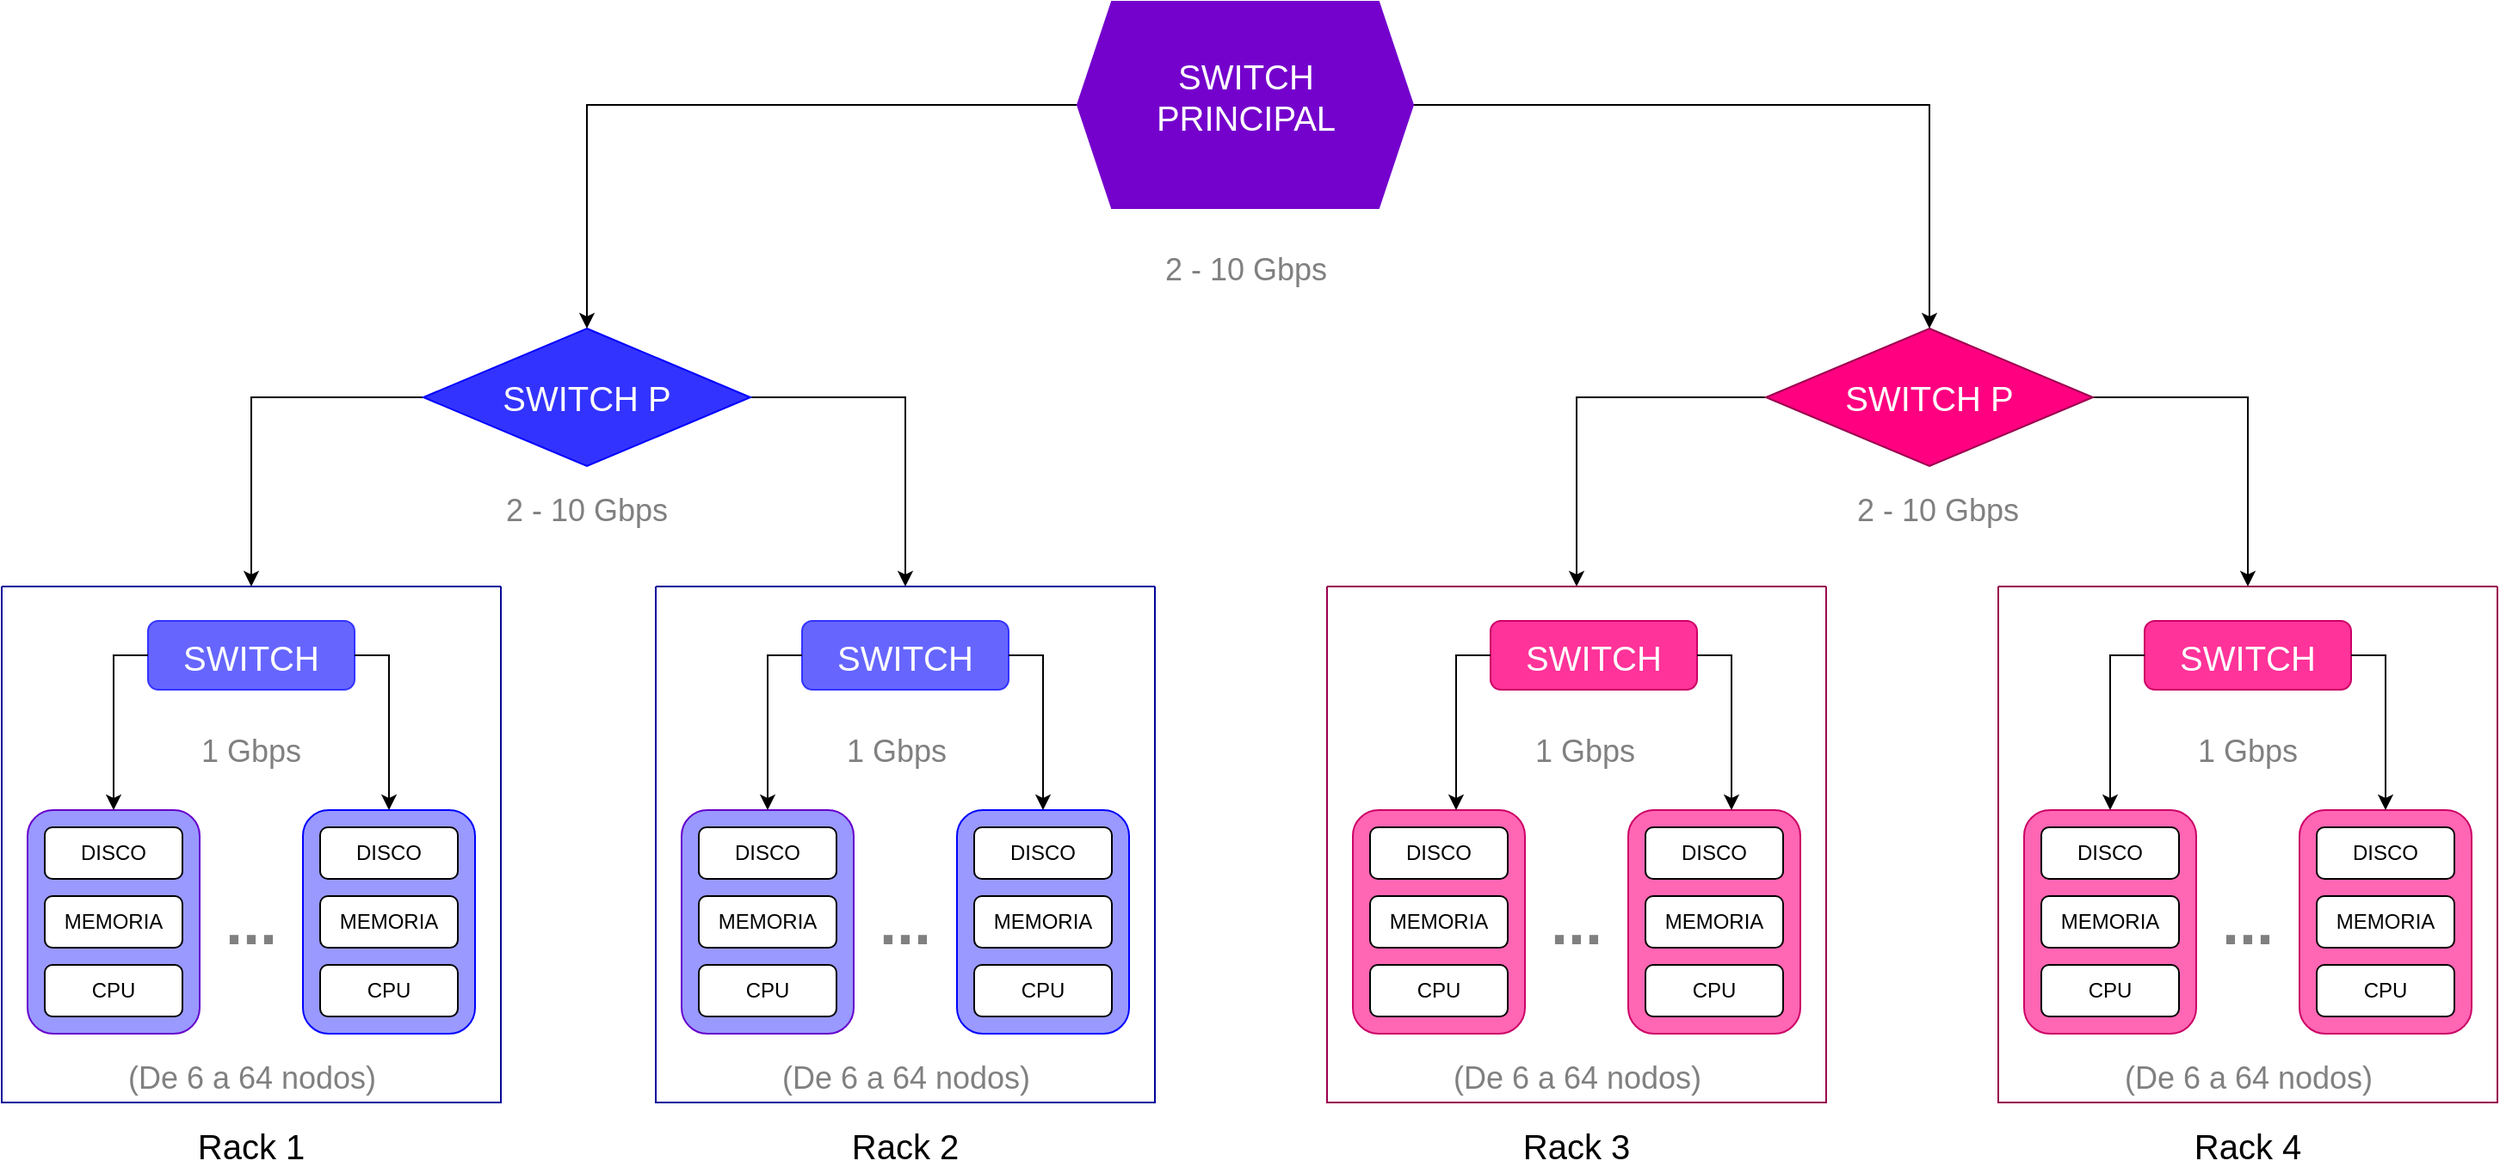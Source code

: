 <mxfile version="16.6.1" type="google"><diagram id="16-9qD8y0JMcIvsdOdbl" name="Page-1"><mxGraphModel dx="1509" dy="2151" grid="1" gridSize="10" guides="1" tooltips="1" connect="1" arrows="1" fold="1" page="1" pageScale="1" pageWidth="827" pageHeight="1169" math="0" shadow="0"><root><mxCell id="0"/><mxCell id="1" parent="0"/><mxCell id="8A3ntlbL7wNskqojLmGh-6" value="" style="rounded=1;whiteSpace=wrap;html=1;fillColor=#9999FF;strokeColor=#6600CC;" vertex="1" parent="1"><mxGeometry x="160" y="240" width="100" height="130" as="geometry"/></mxCell><mxCell id="8A3ntlbL7wNskqojLmGh-5" value="DISCO" style="rounded=1;whiteSpace=wrap;html=1;" vertex="1" parent="1"><mxGeometry x="170" y="250" width="80" height="30" as="geometry"/></mxCell><mxCell id="8A3ntlbL7wNskqojLmGh-4" value="MEMORIA" style="rounded=1;whiteSpace=wrap;html=1;" vertex="1" parent="1"><mxGeometry x="170" y="290" width="80" height="30" as="geometry"/></mxCell><mxCell id="8A3ntlbL7wNskqojLmGh-3" value="CPU" style="rounded=1;whiteSpace=wrap;html=1;" vertex="1" parent="1"><mxGeometry x="170" y="330" width="80" height="30" as="geometry"/></mxCell><mxCell id="8A3ntlbL7wNskqojLmGh-9" value="" style="rounded=1;whiteSpace=wrap;html=1;fillColor=#9999FF;strokeColor=#0000FF;" vertex="1" parent="1"><mxGeometry x="320" y="240" width="100" height="130" as="geometry"/></mxCell><mxCell id="8A3ntlbL7wNskqojLmGh-10" value="DISCO" style="rounded=1;whiteSpace=wrap;html=1;" vertex="1" parent="1"><mxGeometry x="330" y="250" width="80" height="30" as="geometry"/></mxCell><mxCell id="8A3ntlbL7wNskqojLmGh-11" value="MEMORIA" style="rounded=1;whiteSpace=wrap;html=1;" vertex="1" parent="1"><mxGeometry x="330" y="290" width="80" height="30" as="geometry"/></mxCell><mxCell id="8A3ntlbL7wNskqojLmGh-12" value="CPU" style="rounded=1;whiteSpace=wrap;html=1;" vertex="1" parent="1"><mxGeometry x="330" y="330" width="80" height="30" as="geometry"/></mxCell><mxCell id="8A3ntlbL7wNskqojLmGh-21" value="" style="rounded=1;whiteSpace=wrap;html=1;fillColor=#FF66B3;strokeColor=#CC0066;" vertex="1" parent="1"><mxGeometry x="930" y="240" width="100" height="130" as="geometry"/></mxCell><mxCell id="8A3ntlbL7wNskqojLmGh-22" value="DISCO" style="rounded=1;whiteSpace=wrap;html=1;" vertex="1" parent="1"><mxGeometry x="940" y="250" width="80" height="30" as="geometry"/></mxCell><mxCell id="8A3ntlbL7wNskqojLmGh-23" value="MEMORIA" style="rounded=1;whiteSpace=wrap;html=1;" vertex="1" parent="1"><mxGeometry x="940" y="290" width="80" height="30" as="geometry"/></mxCell><mxCell id="8A3ntlbL7wNskqojLmGh-24" value="CPU" style="rounded=1;whiteSpace=wrap;html=1;" vertex="1" parent="1"><mxGeometry x="940" y="330" width="80" height="30" as="geometry"/></mxCell><mxCell id="8A3ntlbL7wNskqojLmGh-38" value="&lt;font style=&quot;font-size: 36px&quot;&gt;&lt;b&gt;...&lt;/b&gt;&lt;/font&gt;" style="text;html=1;strokeColor=none;fillColor=none;align=center;verticalAlign=middle;whiteSpace=wrap;rounded=0;fontColor=#808080;" vertex="1" parent="1"><mxGeometry x="1030" y="290" width="60" height="30" as="geometry"/></mxCell><mxCell id="8A3ntlbL7wNskqojLmGh-40" value="&lt;font style=&quot;font-size: 36px&quot;&gt;&lt;b&gt;...&lt;/b&gt;&lt;/font&gt;" style="text;html=1;strokeColor=none;fillColor=none;align=center;verticalAlign=middle;whiteSpace=wrap;rounded=0;fontColor=#808080;" vertex="1" parent="1"><mxGeometry x="260" y="290" width="60" height="30" as="geometry"/></mxCell><mxCell id="8A3ntlbL7wNskqojLmGh-42" value="&lt;font style=&quot;font-size: 20px&quot; color=&quot;#ffffff&quot;&gt;SWITCH&lt;/font&gt;" style="rounded=1;whiteSpace=wrap;html=1;fontSize=36;fillColor=#6666FF;strokeColor=#3333FF;verticalAlign=bottom;" vertex="1" parent="1"><mxGeometry x="230" y="130" width="120" height="40" as="geometry"/></mxCell><mxCell id="8A3ntlbL7wNskqojLmGh-43" value="&lt;font style=&quot;font-size: 20px&quot; color=&quot;#ffffff&quot;&gt;SWITCH&lt;/font&gt;" style="rounded=1;whiteSpace=wrap;html=1;fontSize=36;fillColor=#6666FF;strokeColor=#3333FF;verticalAlign=bottom;" vertex="1" parent="1"><mxGeometry x="610" y="130" width="120" height="40" as="geometry"/></mxCell><mxCell id="8A3ntlbL7wNskqojLmGh-44" value="&lt;font style=&quot;font-size: 20px&quot; color=&quot;#ffffff&quot;&gt;SWITCH&lt;/font&gt;" style="rounded=1;whiteSpace=wrap;html=1;fontSize=36;fillColor=#FF3399;strokeColor=#CC0066;verticalAlign=bottom;" vertex="1" parent="1"><mxGeometry x="1010" y="130" width="120" height="40" as="geometry"/></mxCell><mxCell id="8A3ntlbL7wNskqojLmGh-45" value="&lt;font style=&quot;font-size: 20px&quot; color=&quot;#ffffff&quot;&gt;SWITCH&lt;/font&gt;" style="rounded=1;whiteSpace=wrap;html=1;fontSize=36;fillColor=#FF3399;strokeColor=#CC0066;verticalAlign=bottom;" vertex="1" parent="1"><mxGeometry x="1390" y="130" width="120" height="40" as="geometry"/></mxCell><mxCell id="8A3ntlbL7wNskqojLmGh-50" value="" style="rounded=1;whiteSpace=wrap;html=1;fillColor=#FF66B3;strokeColor=#CC0066;" vertex="1" parent="1"><mxGeometry x="1090" y="240" width="100" height="130" as="geometry"/></mxCell><mxCell id="8A3ntlbL7wNskqojLmGh-51" value="DISCO" style="rounded=1;whiteSpace=wrap;html=1;" vertex="1" parent="1"><mxGeometry x="1100" y="250" width="80" height="30" as="geometry"/></mxCell><mxCell id="8A3ntlbL7wNskqojLmGh-52" value="MEMORIA" style="rounded=1;whiteSpace=wrap;html=1;" vertex="1" parent="1"><mxGeometry x="1100" y="290" width="80" height="30" as="geometry"/></mxCell><mxCell id="8A3ntlbL7wNskqojLmGh-53" value="CPU" style="rounded=1;whiteSpace=wrap;html=1;" vertex="1" parent="1"><mxGeometry x="1100" y="330" width="80" height="30" as="geometry"/></mxCell><mxCell id="8A3ntlbL7wNskqojLmGh-54" value="" style="rounded=1;whiteSpace=wrap;html=1;fillColor=#FF66B3;strokeColor=#CC0066;" vertex="1" parent="1"><mxGeometry x="1320" y="240" width="100" height="130" as="geometry"/></mxCell><mxCell id="8A3ntlbL7wNskqojLmGh-55" value="DISCO" style="rounded=1;whiteSpace=wrap;html=1;" vertex="1" parent="1"><mxGeometry x="1330" y="250" width="80" height="30" as="geometry"/></mxCell><mxCell id="8A3ntlbL7wNskqojLmGh-56" value="MEMORIA" style="rounded=1;whiteSpace=wrap;html=1;" vertex="1" parent="1"><mxGeometry x="1330" y="290" width="80" height="30" as="geometry"/></mxCell><mxCell id="8A3ntlbL7wNskqojLmGh-57" value="CPU" style="rounded=1;whiteSpace=wrap;html=1;" vertex="1" parent="1"><mxGeometry x="1330" y="330" width="80" height="30" as="geometry"/></mxCell><mxCell id="8A3ntlbL7wNskqojLmGh-58" value="&lt;font style=&quot;font-size: 36px&quot;&gt;&lt;b&gt;...&lt;/b&gt;&lt;/font&gt;" style="text;html=1;strokeColor=none;fillColor=none;align=center;verticalAlign=middle;whiteSpace=wrap;rounded=0;fontColor=#808080;" vertex="1" parent="1"><mxGeometry x="1420" y="290" width="60" height="30" as="geometry"/></mxCell><mxCell id="8A3ntlbL7wNskqojLmGh-59" value="" style="rounded=1;whiteSpace=wrap;html=1;fillColor=#FF66B3;strokeColor=#CC0066;" vertex="1" parent="1"><mxGeometry x="1480" y="240" width="100" height="130" as="geometry"/></mxCell><mxCell id="8A3ntlbL7wNskqojLmGh-60" value="DISCO" style="rounded=1;whiteSpace=wrap;html=1;" vertex="1" parent="1"><mxGeometry x="1490" y="250" width="80" height="30" as="geometry"/></mxCell><mxCell id="8A3ntlbL7wNskqojLmGh-61" value="MEMORIA" style="rounded=1;whiteSpace=wrap;html=1;" vertex="1" parent="1"><mxGeometry x="1490" y="290" width="80" height="30" as="geometry"/></mxCell><mxCell id="8A3ntlbL7wNskqojLmGh-62" value="CPU" style="rounded=1;whiteSpace=wrap;html=1;" vertex="1" parent="1"><mxGeometry x="1490" y="330" width="80" height="30" as="geometry"/></mxCell><mxCell id="8A3ntlbL7wNskqojLmGh-63" value="" style="rounded=1;whiteSpace=wrap;html=1;fillColor=#9999FF;strokeColor=#6600CC;" vertex="1" parent="1"><mxGeometry x="540" y="240" width="100" height="130" as="geometry"/></mxCell><mxCell id="8A3ntlbL7wNskqojLmGh-64" value="DISCO" style="rounded=1;whiteSpace=wrap;html=1;" vertex="1" parent="1"><mxGeometry x="550" y="250" width="80" height="30" as="geometry"/></mxCell><mxCell id="8A3ntlbL7wNskqojLmGh-65" value="MEMORIA" style="rounded=1;whiteSpace=wrap;html=1;" vertex="1" parent="1"><mxGeometry x="550" y="290" width="80" height="30" as="geometry"/></mxCell><mxCell id="8A3ntlbL7wNskqojLmGh-66" value="CPU" style="rounded=1;whiteSpace=wrap;html=1;" vertex="1" parent="1"><mxGeometry x="550" y="330" width="80" height="30" as="geometry"/></mxCell><mxCell id="8A3ntlbL7wNskqojLmGh-67" value="" style="rounded=1;whiteSpace=wrap;html=1;fillColor=#9999FF;strokeColor=#0000FF;" vertex="1" parent="1"><mxGeometry x="700" y="240" width="100" height="130" as="geometry"/></mxCell><mxCell id="8A3ntlbL7wNskqojLmGh-68" value="DISCO" style="rounded=1;whiteSpace=wrap;html=1;" vertex="1" parent="1"><mxGeometry x="710" y="250" width="80" height="30" as="geometry"/></mxCell><mxCell id="8A3ntlbL7wNskqojLmGh-69" value="MEMORIA" style="rounded=1;whiteSpace=wrap;html=1;" vertex="1" parent="1"><mxGeometry x="710" y="290" width="80" height="30" as="geometry"/></mxCell><mxCell id="8A3ntlbL7wNskqojLmGh-70" value="CPU" style="rounded=1;whiteSpace=wrap;html=1;" vertex="1" parent="1"><mxGeometry x="710" y="330" width="80" height="30" as="geometry"/></mxCell><mxCell id="8A3ntlbL7wNskqojLmGh-71" value="&lt;font style=&quot;font-size: 36px&quot;&gt;&lt;b&gt;...&lt;/b&gt;&lt;/font&gt;" style="text;html=1;strokeColor=none;fillColor=none;align=center;verticalAlign=middle;whiteSpace=wrap;rounded=0;fontColor=#808080;" vertex="1" parent="1"><mxGeometry x="640" y="290" width="60" height="30" as="geometry"/></mxCell><mxCell id="8A3ntlbL7wNskqojLmGh-83" style="edgeStyle=orthogonalEdgeStyle;rounded=0;orthogonalLoop=1;jettySize=auto;html=1;exitX=0;exitY=0.5;exitDx=0;exitDy=0;entryX=0.5;entryY=0;entryDx=0;entryDy=0;fontSize=20;fontColor=#000000;" edge="1" parent="1" source="8A3ntlbL7wNskqojLmGh-72" target="8A3ntlbL7wNskqojLmGh-74"><mxGeometry relative="1" as="geometry"/></mxCell><mxCell id="8A3ntlbL7wNskqojLmGh-84" style="edgeStyle=orthogonalEdgeStyle;rounded=0;orthogonalLoop=1;jettySize=auto;html=1;exitX=1;exitY=0.5;exitDx=0;exitDy=0;entryX=0.5;entryY=0;entryDx=0;entryDy=0;fontSize=20;fontColor=#000000;" edge="1" parent="1" source="8A3ntlbL7wNskqojLmGh-72" target="8A3ntlbL7wNskqojLmGh-75"><mxGeometry relative="1" as="geometry"/></mxCell><mxCell id="8A3ntlbL7wNskqojLmGh-72" value="SWITCH P" style="rhombus;whiteSpace=wrap;html=1;fontSize=20;fontColor=#FFFFFF;strokeColor=#0000FF;fillColor=#3333FF;gradientColor=none;" vertex="1" parent="1"><mxGeometry x="390" y="-40" width="190" height="80" as="geometry"/></mxCell><mxCell id="8A3ntlbL7wNskqojLmGh-85" style="edgeStyle=orthogonalEdgeStyle;rounded=0;orthogonalLoop=1;jettySize=auto;html=1;exitX=0;exitY=0.5;exitDx=0;exitDy=0;entryX=0.5;entryY=0;entryDx=0;entryDy=0;fontSize=20;fontColor=#000000;" edge="1" parent="1" source="8A3ntlbL7wNskqojLmGh-73" target="8A3ntlbL7wNskqojLmGh-78"><mxGeometry relative="1" as="geometry"/></mxCell><mxCell id="8A3ntlbL7wNskqojLmGh-86" style="edgeStyle=orthogonalEdgeStyle;rounded=0;orthogonalLoop=1;jettySize=auto;html=1;exitX=1;exitY=0.5;exitDx=0;exitDy=0;entryX=0.5;entryY=0;entryDx=0;entryDy=0;fontSize=20;fontColor=#000000;" edge="1" parent="1" source="8A3ntlbL7wNskqojLmGh-73" target="8A3ntlbL7wNskqojLmGh-76"><mxGeometry relative="1" as="geometry"/></mxCell><mxCell id="8A3ntlbL7wNskqojLmGh-73" value="SWITCH P" style="rhombus;whiteSpace=wrap;html=1;fontSize=20;fontColor=#FFFFFF;strokeColor=#99004D;fillColor=#FF0080;gradientColor=none;" vertex="1" parent="1"><mxGeometry x="1170" y="-40" width="190" height="80" as="geometry"/></mxCell><mxCell id="8A3ntlbL7wNskqojLmGh-74" value="" style="swimlane;startSize=0;fontSize=20;fontColor=#FFFFFF;strokeColor=#000099;fillColor=#0000CC;gradientColor=none;" vertex="1" parent="1"><mxGeometry x="145" y="110" width="290" height="300" as="geometry"/></mxCell><mxCell id="8A3ntlbL7wNskqojLmGh-108" value="&lt;font color=&quot;#808080&quot; style=&quot;font-size: 18px&quot;&gt;1 Gbps&lt;/font&gt;" style="text;html=1;strokeColor=none;fillColor=none;align=center;verticalAlign=middle;whiteSpace=wrap;rounded=0;fontSize=20;fontColor=#FFFFFF;" vertex="1" parent="8A3ntlbL7wNskqojLmGh-74"><mxGeometry x="100" y="80" width="90" height="30" as="geometry"/></mxCell><mxCell id="8A3ntlbL7wNskqojLmGh-115" value="&lt;font color=&quot;#808080&quot; style=&quot;font-size: 18px&quot;&gt;(De 6 a 64 nodos)&lt;/font&gt;" style="text;html=1;strokeColor=none;fillColor=none;align=center;verticalAlign=middle;whiteSpace=wrap;rounded=0;fontSize=20;fontColor=#FFFFFF;" vertex="1" parent="8A3ntlbL7wNskqojLmGh-74"><mxGeometry x="47.5" y="270" width="195" height="30" as="geometry"/></mxCell><mxCell id="8A3ntlbL7wNskqojLmGh-75" value="" style="swimlane;startSize=0;fontSize=20;fontColor=#FFFFFF;strokeColor=#000099;fillColor=#0000CC;gradientColor=none;" vertex="1" parent="1"><mxGeometry x="525" y="110" width="290" height="300" as="geometry"/></mxCell><mxCell id="8A3ntlbL7wNskqojLmGh-102" value="" style="endArrow=classic;html=1;rounded=0;fontSize=20;fontColor=#FFFFFF;entryX=0.5;entryY=0;entryDx=0;entryDy=0;exitX=0;exitY=0.5;exitDx=0;exitDy=0;" edge="1" parent="8A3ntlbL7wNskqojLmGh-75"><mxGeometry width="50" height="50" relative="1" as="geometry"><mxPoint x="85.0" y="40.0" as="sourcePoint"/><mxPoint x="65.0" y="130.0" as="targetPoint"/><Array as="points"><mxPoint x="65" y="40"/></Array></mxGeometry></mxCell><mxCell id="8A3ntlbL7wNskqojLmGh-103" value="" style="endArrow=classic;html=1;rounded=0;fontSize=20;fontColor=#FFFFFF;entryX=0.5;entryY=0;entryDx=0;entryDy=0;exitX=1;exitY=0.5;exitDx=0;exitDy=0;" edge="1" parent="8A3ntlbL7wNskqojLmGh-75"><mxGeometry width="50" height="50" relative="1" as="geometry"><mxPoint x="205" y="40.0" as="sourcePoint"/><mxPoint x="225" y="130.0" as="targetPoint"/><Array as="points"><mxPoint x="225" y="40"/></Array></mxGeometry></mxCell><mxCell id="8A3ntlbL7wNskqojLmGh-109" value="&lt;font color=&quot;#808080&quot; style=&quot;font-size: 18px&quot;&gt;1 Gbps&lt;/font&gt;" style="text;html=1;strokeColor=none;fillColor=none;align=center;verticalAlign=middle;whiteSpace=wrap;rounded=0;fontSize=20;fontColor=#FFFFFF;" vertex="1" parent="8A3ntlbL7wNskqojLmGh-75"><mxGeometry x="95" y="80" width="90" height="30" as="geometry"/></mxCell><mxCell id="8A3ntlbL7wNskqojLmGh-117" value="&lt;font color=&quot;#808080&quot; style=&quot;font-size: 18px&quot;&gt;(De 6 a 64 nodos)&lt;/font&gt;" style="text;html=1;strokeColor=none;fillColor=none;align=center;verticalAlign=middle;whiteSpace=wrap;rounded=0;fontSize=20;fontColor=#FFFFFF;" vertex="1" parent="8A3ntlbL7wNskqojLmGh-75"><mxGeometry x="47.5" y="270" width="195" height="30" as="geometry"/></mxCell><mxCell id="8A3ntlbL7wNskqojLmGh-76" value="" style="swimlane;startSize=0;fontSize=20;fontColor=#FFFFFF;strokeColor=#99004D;fillColor=#0000CC;gradientColor=none;" vertex="1" parent="1"><mxGeometry x="1305" y="110" width="290" height="300" as="geometry"/></mxCell><mxCell id="8A3ntlbL7wNskqojLmGh-106" value="" style="endArrow=classic;html=1;rounded=0;fontSize=20;fontColor=#FFFFFF;entryX=0.5;entryY=0;entryDx=0;entryDy=0;exitX=0;exitY=0.5;exitDx=0;exitDy=0;" edge="1" parent="8A3ntlbL7wNskqojLmGh-76"><mxGeometry width="50" height="50" relative="1" as="geometry"><mxPoint x="85" y="40.0" as="sourcePoint"/><mxPoint x="65" y="130.0" as="targetPoint"/><Array as="points"><mxPoint x="65" y="40"/></Array></mxGeometry></mxCell><mxCell id="8A3ntlbL7wNskqojLmGh-107" value="" style="endArrow=classic;html=1;rounded=0;fontSize=20;fontColor=#FFFFFF;entryX=0.5;entryY=0;entryDx=0;entryDy=0;exitX=1;exitY=0.5;exitDx=0;exitDy=0;" edge="1" parent="8A3ntlbL7wNskqojLmGh-76"><mxGeometry width="50" height="50" relative="1" as="geometry"><mxPoint x="205.0" y="40.0" as="sourcePoint"/><mxPoint x="225.0" y="130.0" as="targetPoint"/><Array as="points"><mxPoint x="225" y="40"/></Array></mxGeometry></mxCell><mxCell id="8A3ntlbL7wNskqojLmGh-111" value="&lt;font color=&quot;#808080&quot; style=&quot;font-size: 18px&quot;&gt;1 Gbps&lt;/font&gt;" style="text;html=1;strokeColor=none;fillColor=none;align=center;verticalAlign=middle;whiteSpace=wrap;rounded=0;fontSize=20;fontColor=#FFFFFF;" vertex="1" parent="8A3ntlbL7wNskqojLmGh-76"><mxGeometry x="100" y="80" width="90" height="30" as="geometry"/></mxCell><mxCell id="8A3ntlbL7wNskqojLmGh-119" value="&lt;font color=&quot;#808080&quot; style=&quot;font-size: 18px&quot;&gt;(De 6 a 64 nodos)&lt;/font&gt;" style="text;html=1;strokeColor=none;fillColor=none;align=center;verticalAlign=middle;whiteSpace=wrap;rounded=0;fontSize=20;fontColor=#FFFFFF;" vertex="1" parent="8A3ntlbL7wNskqojLmGh-76"><mxGeometry x="47.5" y="270" width="195" height="30" as="geometry"/></mxCell><mxCell id="8A3ntlbL7wNskqojLmGh-78" value="" style="swimlane;startSize=0;fontSize=20;fontColor=#FFFFFF;strokeColor=#99004D;fillColor=#0000CC;gradientColor=none;" vertex="1" parent="1"><mxGeometry x="915" y="110" width="290" height="300" as="geometry"/></mxCell><mxCell id="8A3ntlbL7wNskqojLmGh-104" value="" style="endArrow=classic;html=1;rounded=0;fontSize=20;fontColor=#FFFFFF;entryX=0.5;entryY=0;entryDx=0;entryDy=0;exitX=0;exitY=0.5;exitDx=0;exitDy=0;" edge="1" parent="8A3ntlbL7wNskqojLmGh-78"><mxGeometry width="50" height="50" relative="1" as="geometry"><mxPoint x="95" y="40.0" as="sourcePoint"/><mxPoint x="75" y="130.0" as="targetPoint"/><Array as="points"><mxPoint x="75" y="40"/></Array></mxGeometry></mxCell><mxCell id="8A3ntlbL7wNskqojLmGh-105" value="" style="endArrow=classic;html=1;rounded=0;fontSize=20;fontColor=#FFFFFF;entryX=0.5;entryY=0;entryDx=0;entryDy=0;exitX=1;exitY=0.5;exitDx=0;exitDy=0;" edge="1" parent="8A3ntlbL7wNskqojLmGh-78"><mxGeometry width="50" height="50" relative="1" as="geometry"><mxPoint x="215" y="40.0" as="sourcePoint"/><mxPoint x="235" y="130.0" as="targetPoint"/><Array as="points"><mxPoint x="235" y="40"/></Array></mxGeometry></mxCell><mxCell id="8A3ntlbL7wNskqojLmGh-110" value="&lt;font color=&quot;#808080&quot; style=&quot;font-size: 18px&quot;&gt;1 Gbps&lt;/font&gt;" style="text;html=1;strokeColor=none;fillColor=none;align=center;verticalAlign=middle;whiteSpace=wrap;rounded=0;fontSize=20;fontColor=#FFFFFF;" vertex="1" parent="8A3ntlbL7wNskqojLmGh-78"><mxGeometry x="105" y="80" width="90" height="30" as="geometry"/></mxCell><mxCell id="8A3ntlbL7wNskqojLmGh-118" value="&lt;font color=&quot;#808080&quot; style=&quot;font-size: 18px&quot;&gt;(De 6 a 64 nodos)&lt;/font&gt;" style="text;html=1;strokeColor=none;fillColor=none;align=center;verticalAlign=middle;whiteSpace=wrap;rounded=0;fontSize=20;fontColor=#FFFFFF;" vertex="1" parent="8A3ntlbL7wNskqojLmGh-78"><mxGeometry x="47.5" y="270" width="195" height="30" as="geometry"/></mxCell><mxCell id="8A3ntlbL7wNskqojLmGh-79" value="&lt;font color=&quot;#000000&quot;&gt;&lt;span&gt;Rack 1&lt;/span&gt;&lt;/font&gt;" style="text;html=1;strokeColor=none;fillColor=none;align=center;verticalAlign=middle;whiteSpace=wrap;rounded=0;fontSize=20;fontColor=#FFFFFF;" vertex="1" parent="1"><mxGeometry x="245" y="420" width="90" height="30" as="geometry"/></mxCell><mxCell id="8A3ntlbL7wNskqojLmGh-80" value="&lt;font color=&quot;#000000&quot;&gt;&lt;span&gt;Rack 2&lt;/span&gt;&lt;/font&gt;&lt;span style=&quot;color: rgba(0 , 0 , 0 , 0) ; font-family: monospace ; font-size: 0px&quot;&gt;%3CmxGraphModel%3E%3Croot%3E%3CmxCell%20id%3D%220%22%2F%3E%3CmxCell%20id%3D%221%22%20parent%3D%220%22%2F%3E%3CmxCell%20id%3D%222%22%20value%3D%22%26lt%3Bfont%20color%3D%26quot%3B%23000000%26quot%3B%26gt%3B%26lt%3Bspan%26gt%3BRack%201%26lt%3B%2Fspan%26gt%3B%26lt%3B%2Ffont%26gt%3B%22%20style%3D%22text%3Bhtml%3D1%3BstrokeColor%3Dnone%3BfillColor%3Dnone%3Balign%3Dcenter%3BverticalAlign%3Dmiddle%3BwhiteSpace%3Dwrap%3Brounded%3D0%3BfontSize%3D20%3BfontColor%3D%23FFFFFF%3B%22%20vertex%3D%221%22%20parent%3D%221%22%3E%3CmxGeometry%20x%3D%22245%22%20y%3D%22420%22%20width%3D%2290%22%20height%3D%2230%22%20as%3D%22geometry%22%2F%3E%3C%2FmxCell%3E%3C%2Froot%3E%3C%2FmxGraphModel%3E&lt;/span&gt;" style="text;html=1;strokeColor=none;fillColor=none;align=center;verticalAlign=middle;whiteSpace=wrap;rounded=0;fontSize=20;fontColor=#FFFFFF;" vertex="1" parent="1"><mxGeometry x="625" y="420" width="90" height="30" as="geometry"/></mxCell><mxCell id="8A3ntlbL7wNskqojLmGh-81" value="&lt;font color=&quot;#000000&quot;&gt;&lt;span&gt;Rack 3&lt;/span&gt;&lt;/font&gt;&lt;span style=&quot;color: rgba(0 , 0 , 0 , 0) ; font-family: monospace ; font-size: 0px&quot;&gt;%3CmxGraphModel%3E%3Croot%3E%3CmxCell%20id%3D%220%22%2F%3E%3CmxCell%20id%3D%221%22%20parent%3D%220%22%2F%3E%3CmxCell%20id%3D%222%22%20value%3D%22%26lt%3Bfont%20color%3D%26quot%3B%23000000%26quot%3B%26gt%3B%26lt%3Bspan%26gt%3BRack%201%26lt%3B%2Fspan%26gt%3B%26lt%3B%2Ffont%26gt%3B%22%20style%3D%22text%3Bhtml%3D1%3BstrokeColor%3Dnone%3BfillColor%3Dnone%3Balign%3Dcenter%3BverticalAlign%3Dmiddle%3BwhiteSpace%3Dwrap%3Brounded%3D0%3BfontSize%3D20%3BfontColor%3D%23FFFFFF%3B%22%20vertex%3D%221%22%20parent%3D%221%22%3E%3CmxGeometry%20x%3D%22245%22%20y%3D%22420%22%20width%3D%2290%22%20height%3D%2230%22%20as%3D%22geometry%22%2F%3E%3C%2FmxCell%3E%3C%2Froot%3E%3C%2FmxGraphModel%3&lt;/span&gt;" style="text;html=1;strokeColor=none;fillColor=none;align=center;verticalAlign=middle;whiteSpace=wrap;rounded=0;fontSize=20;fontColor=#FFFFFF;" vertex="1" parent="1"><mxGeometry x="1015" y="420" width="90" height="30" as="geometry"/></mxCell><mxCell id="8A3ntlbL7wNskqojLmGh-82" value="&lt;font color=&quot;#000000&quot;&gt;&lt;span&gt;Rack 4&lt;/span&gt;&lt;/font&gt;&lt;span style=&quot;color: rgba(0 , 0 , 0 , 0) ; font-family: monospace ; font-size: 0px&quot;&gt;%3CmxGraphModel%3E%3Croot%3E%3CmxCell%20id%3D%220%22%2F%3E%3CmxCell%20id%3D%221%22%20parent%3D%220%22%2F%3E%3CmxCell%20id%3D%222%22%20value%3D%22%26lt%3Bfont%20color%3D%26quot%3B%23000000%26quot%3B%26gt%3B%26lt%3Bspan%26gt%3BRack%201%26lt%3B%2Fspan%26gt%3B%26lt%3B%2Ffont%26gt%3B%22%20style%3D%22text%3Bhtml%3D1%3BstrokeColor%3Dnone%3BfillColor%3Dnone%3Balign%3Dcenter%3BverticalAlign%3Dmiddle%3BwhiteSpace%3Dwrap%3Brounded%3D0%3BfontSize%3D20%3BfontColor%3D%23FFFFFF%3B%22%20vertex%3D%221%22%20parent%3D%221%22%3E%3CmxGeometry%20x%3D%22245%22%20y%3D%22420%22%20width%3D%2290%22%20height%3D%2230%22%20as%3D%22geometry%22%2F%3E%3C%2FmxCell%3E%3C%2Froot%3E%3C%2FmxGraphModel%3&lt;/span&gt;" style="text;html=1;strokeColor=none;fillColor=none;align=center;verticalAlign=middle;whiteSpace=wrap;rounded=0;fontSize=20;fontColor=#FFFFFF;" vertex="1" parent="1"><mxGeometry x="1405" y="420" width="90" height="30" as="geometry"/></mxCell><mxCell id="8A3ntlbL7wNskqojLmGh-92" style="edgeStyle=orthogonalEdgeStyle;rounded=0;orthogonalLoop=1;jettySize=auto;html=1;exitX=0;exitY=1;exitDx=0;exitDy=0;entryX=0.5;entryY=0;entryDx=0;entryDy=0;fontSize=20;fontColor=#FFFFFF;" edge="1" parent="1" source="8A3ntlbL7wNskqojLmGh-87" target="8A3ntlbL7wNskqojLmGh-72"><mxGeometry relative="1" as="geometry"><Array as="points"><mxPoint x="485" y="-170"/></Array></mxGeometry></mxCell><mxCell id="8A3ntlbL7wNskqojLmGh-87" value="" style="shape=trapezoid;perimeter=trapezoidPerimeter;whiteSpace=wrap;html=1;fixedSize=1;fontSize=20;fontColor=#000000;strokeColor=#7402CC;fillColor=#7402CC;gradientColor=none;" vertex="1" parent="1"><mxGeometry x="770" y="-230" width="195" height="60" as="geometry"/></mxCell><mxCell id="8A3ntlbL7wNskqojLmGh-93" style="edgeStyle=orthogonalEdgeStyle;rounded=0;orthogonalLoop=1;jettySize=auto;html=1;exitX=0;exitY=1;exitDx=0;exitDy=0;entryX=0.5;entryY=0;entryDx=0;entryDy=0;fontSize=20;fontColor=#FFFFFF;" edge="1" parent="1" source="8A3ntlbL7wNskqojLmGh-88" target="8A3ntlbL7wNskqojLmGh-73"><mxGeometry relative="1" as="geometry"><Array as="points"><mxPoint x="1265" y="-170"/></Array></mxGeometry></mxCell><mxCell id="8A3ntlbL7wNskqojLmGh-88" value="" style="shape=trapezoid;perimeter=trapezoidPerimeter;whiteSpace=wrap;html=1;fixedSize=1;fontSize=20;fontColor=#000000;strokeColor=#7402CC;fillColor=#7402CC;gradientColor=none;rotation=-180;" vertex="1" parent="1"><mxGeometry x="770" y="-170" width="195" height="60" as="geometry"/></mxCell><mxCell id="8A3ntlbL7wNskqojLmGh-89" value="&lt;font color=&quot;#ffffff&quot;&gt;SWITCH&lt;br&gt;PRINCIPAL&lt;/font&gt;" style="text;html=1;strokeColor=none;fillColor=none;align=center;verticalAlign=middle;whiteSpace=wrap;rounded=0;fontSize=20;fontColor=#000000;" vertex="1" parent="1"><mxGeometry x="807.5" y="-190" width="120" height="30" as="geometry"/></mxCell><mxCell id="8A3ntlbL7wNskqojLmGh-100" value="" style="endArrow=classic;html=1;rounded=0;fontSize=20;fontColor=#FFFFFF;entryX=0.5;entryY=0;entryDx=0;entryDy=0;exitX=1;exitY=0.5;exitDx=0;exitDy=0;" edge="1" parent="1" source="8A3ntlbL7wNskqojLmGh-42" target="8A3ntlbL7wNskqojLmGh-9"><mxGeometry width="50" height="50" relative="1" as="geometry"><mxPoint x="350" y="170" as="sourcePoint"/><mxPoint x="400" y="120" as="targetPoint"/><Array as="points"><mxPoint x="370" y="150"/></Array></mxGeometry></mxCell><mxCell id="8A3ntlbL7wNskqojLmGh-101" value="" style="endArrow=classic;html=1;rounded=0;fontSize=20;fontColor=#FFFFFF;entryX=0.5;entryY=0;entryDx=0;entryDy=0;exitX=0;exitY=0.5;exitDx=0;exitDy=0;" edge="1" parent="1" source="8A3ntlbL7wNskqojLmGh-42" target="8A3ntlbL7wNskqojLmGh-6"><mxGeometry width="50" height="50" relative="1" as="geometry"><mxPoint x="200" y="220" as="sourcePoint"/><mxPoint x="250" y="170" as="targetPoint"/><Array as="points"><mxPoint x="210" y="150"/></Array></mxGeometry></mxCell><mxCell id="8A3ntlbL7wNskqojLmGh-112" value="&lt;font color=&quot;#808080&quot; style=&quot;font-size: 18px&quot;&gt;2 - 10 Gbps&lt;/font&gt;" style="text;html=1;strokeColor=none;fillColor=none;align=center;verticalAlign=middle;whiteSpace=wrap;rounded=0;fontSize=20;fontColor=#FFFFFF;" vertex="1" parent="1"><mxGeometry x="420" y="50" width="130" height="30" as="geometry"/></mxCell><mxCell id="8A3ntlbL7wNskqojLmGh-113" value="&lt;font color=&quot;#808080&quot; style=&quot;font-size: 18px&quot;&gt;2 - 10 Gbps&lt;/font&gt;" style="text;html=1;strokeColor=none;fillColor=none;align=center;verticalAlign=middle;whiteSpace=wrap;rounded=0;fontSize=20;fontColor=#FFFFFF;" vertex="1" parent="1"><mxGeometry x="1205" y="50" width="130" height="30" as="geometry"/></mxCell><mxCell id="8A3ntlbL7wNskqojLmGh-114" value="&lt;font color=&quot;#808080&quot; style=&quot;font-size: 18px&quot;&gt;2 - 10 Gbps&lt;/font&gt;" style="text;html=1;strokeColor=none;fillColor=none;align=center;verticalAlign=middle;whiteSpace=wrap;rounded=0;fontSize=20;fontColor=#FFFFFF;" vertex="1" parent="1"><mxGeometry x="802.5" y="-90" width="130" height="30" as="geometry"/></mxCell></root></mxGraphModel></diagram></mxfile>